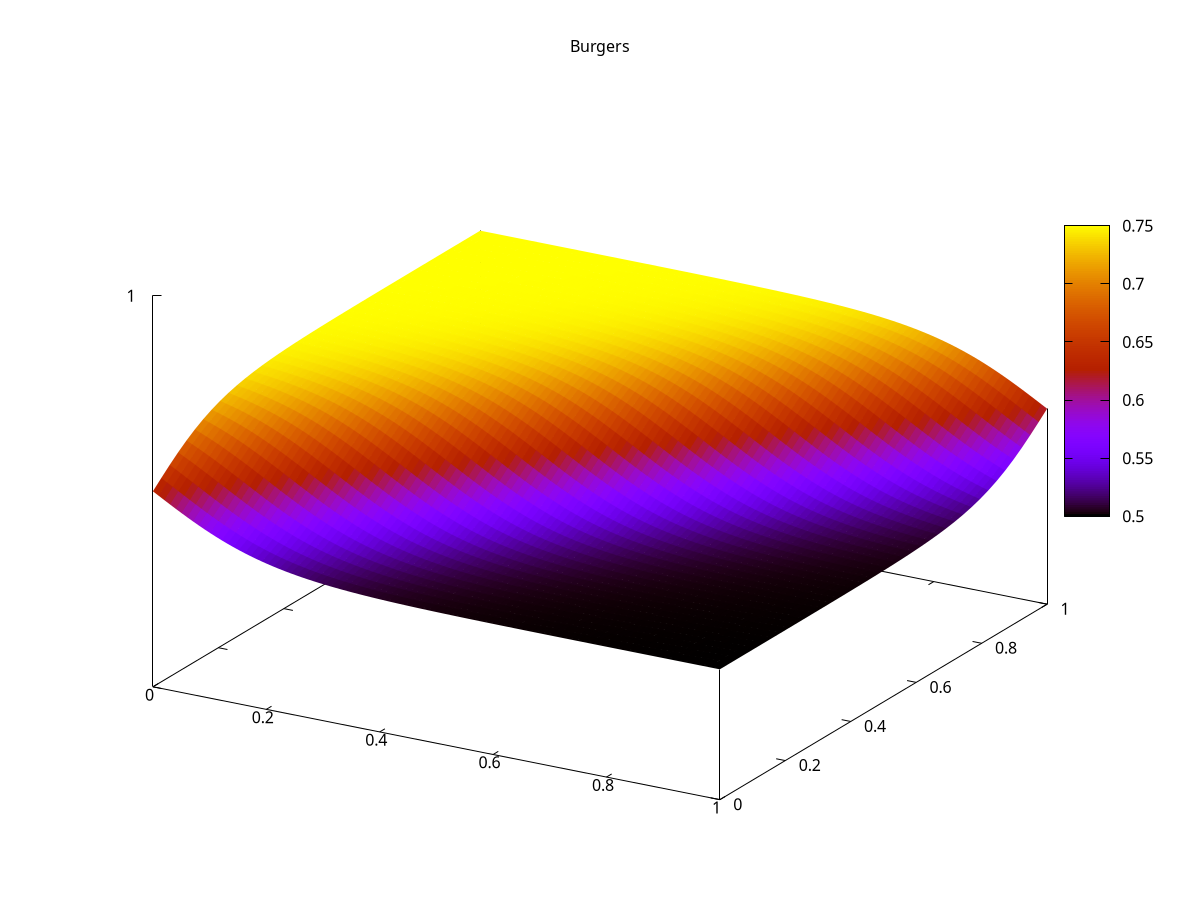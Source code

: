 set isosamples 40
unset key
set title "Burgers"
set xrange [0:1]
set yrange [0:1]
set ztics 1
unset surface
set pm3d
t=0.0
Re = 80
set zrange [0.5:1] 
fu(x,y) = (0.75-1.0/(4.0*( 1.0+exp( Re*(-t-4.0*x+4.0*y)/32.0) ) ))
fv(x,y) = (0.75+1.0/(4.0*( 1.0+exp( Re*(-t-4.0*x+4.0*y)/32.0) ) ))
splot fu(x,y)
set view 29,53 #Done implicitly by mousing.
#set term pngcairo mono enhanced
#set out 'bessel.png'
#replot
pause -1

splot fu(x,y)
pause -1
